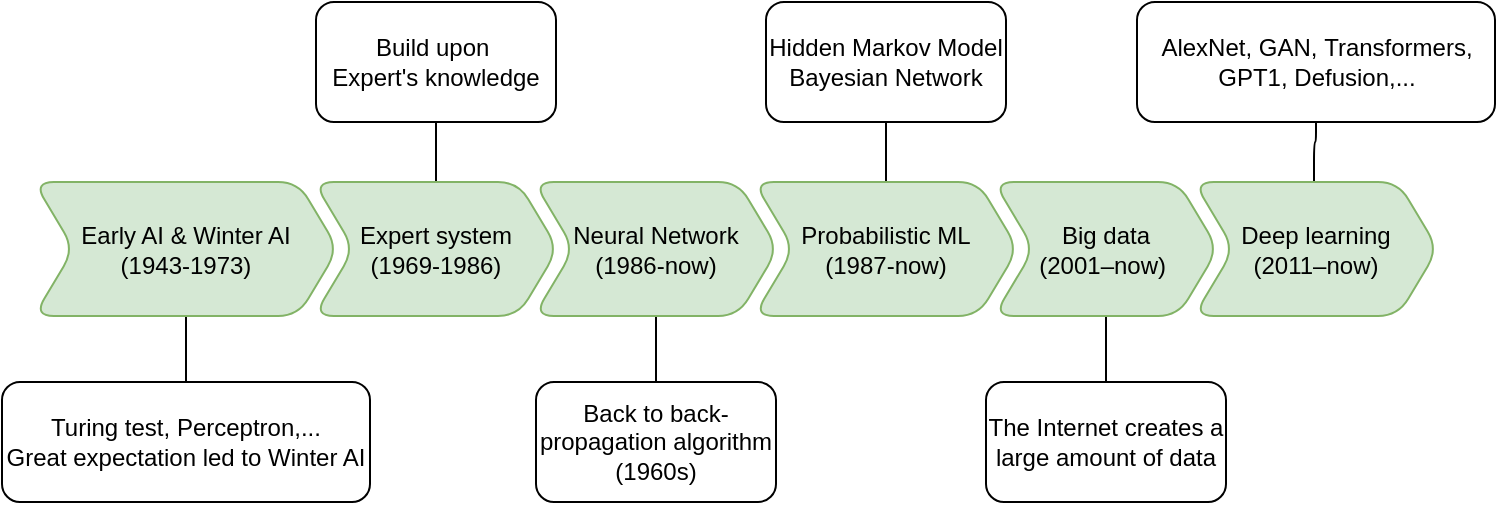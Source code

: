 <mxfile version="28.1.2" pages="3">
  <diagram name="Page-1" id="8E0XkUJTqXcnVlmIgSEa">
    <mxGraphModel dx="1167" dy="743" grid="1" gridSize="10" guides="1" tooltips="1" connect="1" arrows="1" fold="1" page="1" pageScale="1" pageWidth="850" pageHeight="1100" math="0" shadow="0">
      <root>
        <mxCell id="0" />
        <mxCell id="1" parent="0" />
        <mxCell id="qNJtiLvO4EvaZpRT1XBX-31" value="" style="edgeStyle=orthogonalEdgeStyle;rounded=0;orthogonalLoop=1;jettySize=auto;html=1;curved=0;endArrow=none;endFill=0;" parent="1" source="qNJtiLvO4EvaZpRT1XBX-3" target="qNJtiLvO4EvaZpRT1XBX-30" edge="1">
          <mxGeometry relative="1" as="geometry" />
        </mxCell>
        <mxCell id="qNJtiLvO4EvaZpRT1XBX-3" value="Early AI &amp;amp; Winter AI&lt;div&gt;(1943-1973)&lt;/div&gt;" style="shape=step;perimeter=stepPerimeter;fixedSize=1;points=[];whiteSpace=wrap;html=1;fillColor=#d5e8d4;strokeColor=#82b366;rounded=1;" parent="1" vertex="1">
          <mxGeometry x="60" y="420" width="152" height="67" as="geometry" />
        </mxCell>
        <mxCell id="qNJtiLvO4EvaZpRT1XBX-35" value="" style="edgeStyle=orthogonalEdgeStyle;rounded=1;orthogonalLoop=1;jettySize=auto;html=1;endArrow=none;endFill=0;" parent="1" source="qNJtiLvO4EvaZpRT1XBX-5" target="qNJtiLvO4EvaZpRT1XBX-34" edge="1">
          <mxGeometry relative="1" as="geometry" />
        </mxCell>
        <mxCell id="qNJtiLvO4EvaZpRT1XBX-5" value="Expert system&lt;div&gt;(1969-1986)&lt;/div&gt;" style="shape=step;perimeter=stepPerimeter;fixedSize=1;points=[];whiteSpace=wrap;html=1;fillColor=#d5e8d4;strokeColor=#82b366;rounded=1;" parent="1" vertex="1">
          <mxGeometry x="200" y="420" width="122" height="67" as="geometry" />
        </mxCell>
        <mxCell id="qNJtiLvO4EvaZpRT1XBX-37" value="" style="edgeStyle=orthogonalEdgeStyle;rounded=1;orthogonalLoop=1;jettySize=auto;html=1;endArrow=none;endFill=0;" parent="1" source="qNJtiLvO4EvaZpRT1XBX-14" target="qNJtiLvO4EvaZpRT1XBX-36" edge="1">
          <mxGeometry relative="1" as="geometry" />
        </mxCell>
        <mxCell id="qNJtiLvO4EvaZpRT1XBX-14" value="Neural Network&lt;div&gt;(1986-now)&lt;/div&gt;" style="shape=step;perimeter=stepPerimeter;fixedSize=1;points=[];whiteSpace=wrap;html=1;fillColor=#d5e8d4;strokeColor=#82b366;rounded=1;" parent="1" vertex="1">
          <mxGeometry x="310" y="420" width="122" height="67" as="geometry" />
        </mxCell>
        <mxCell id="qNJtiLvO4EvaZpRT1XBX-39" value="" style="edgeStyle=orthogonalEdgeStyle;rounded=1;orthogonalLoop=1;jettySize=auto;html=1;endArrow=none;endFill=0;" parent="1" source="qNJtiLvO4EvaZpRT1XBX-15" target="qNJtiLvO4EvaZpRT1XBX-38" edge="1">
          <mxGeometry relative="1" as="geometry" />
        </mxCell>
        <mxCell id="qNJtiLvO4EvaZpRT1XBX-15" value="Probabilistic ML&lt;div&gt;(1987-now)&lt;/div&gt;" style="shape=step;perimeter=stepPerimeter;fixedSize=1;points=[];whiteSpace=wrap;html=1;fillColor=#d5e8d4;strokeColor=#82b366;rounded=1;" parent="1" vertex="1">
          <mxGeometry x="420" y="420" width="132" height="67" as="geometry" />
        </mxCell>
        <mxCell id="qNJtiLvO4EvaZpRT1XBX-41" value="" style="edgeStyle=orthogonalEdgeStyle;rounded=1;orthogonalLoop=1;jettySize=auto;html=1;endArrow=none;endFill=0;" parent="1" source="qNJtiLvO4EvaZpRT1XBX-16" target="qNJtiLvO4EvaZpRT1XBX-40" edge="1">
          <mxGeometry relative="1" as="geometry" />
        </mxCell>
        <mxCell id="qNJtiLvO4EvaZpRT1XBX-16" value="Big data&lt;div&gt;(2001–now)&amp;nbsp;&lt;/div&gt;" style="shape=step;perimeter=stepPerimeter;fixedSize=1;points=[];whiteSpace=wrap;html=1;fillColor=#d5e8d4;strokeColor=#82b366;rounded=1;" parent="1" vertex="1">
          <mxGeometry x="540" y="420" width="112" height="67" as="geometry" />
        </mxCell>
        <mxCell id="qNJtiLvO4EvaZpRT1XBX-43" value="" style="edgeStyle=orthogonalEdgeStyle;rounded=1;orthogonalLoop=1;jettySize=auto;html=1;endArrow=none;endFill=0;" parent="1" source="qNJtiLvO4EvaZpRT1XBX-17" target="qNJtiLvO4EvaZpRT1XBX-42" edge="1">
          <mxGeometry relative="1" as="geometry">
            <Array as="points">
              <mxPoint x="700" y="400" />
              <mxPoint x="701" y="400" />
            </Array>
          </mxGeometry>
        </mxCell>
        <mxCell id="qNJtiLvO4EvaZpRT1XBX-17" value="&amp;nbsp;Deep learning&amp;nbsp;&lt;div&gt;(2011–now)&lt;/div&gt;" style="shape=step;perimeter=stepPerimeter;fixedSize=1;points=[];whiteSpace=wrap;html=1;fillColor=#d5e8d4;strokeColor=#82b366;rounded=1;" parent="1" vertex="1">
          <mxGeometry x="640" y="420" width="122" height="67" as="geometry" />
        </mxCell>
        <mxCell id="qNJtiLvO4EvaZpRT1XBX-30" value="&lt;div&gt;Turing test,&amp;nbsp;&lt;span style=&quot;background-color: transparent; color: light-dark(rgb(0, 0, 0), rgb(255, 255, 255));&quot;&gt;Perceptron,...&lt;/span&gt;&lt;/div&gt;&lt;div&gt;&lt;span style=&quot;background-color: transparent; color: light-dark(rgb(0, 0, 0), rgb(255, 255, 255));&quot;&gt;Great expectation led to Winter AI&lt;/span&gt;&lt;/div&gt;" style="whiteSpace=wrap;html=1;rounded=1;" parent="1" vertex="1">
          <mxGeometry x="44" y="520" width="184" height="60" as="geometry" />
        </mxCell>
        <mxCell id="qNJtiLvO4EvaZpRT1XBX-34" value="Build upon&amp;nbsp;&lt;div&gt;Expert&#39;s knowledge&lt;/div&gt;" style="whiteSpace=wrap;html=1;rounded=1;" parent="1" vertex="1">
          <mxGeometry x="201" y="330" width="120" height="60" as="geometry" />
        </mxCell>
        <mxCell id="qNJtiLvO4EvaZpRT1XBX-36" value="Back to back-propagation algorithm (1960s)" style="whiteSpace=wrap;html=1;rounded=1;" parent="1" vertex="1">
          <mxGeometry x="311" y="520" width="120" height="60" as="geometry" />
        </mxCell>
        <mxCell id="qNJtiLvO4EvaZpRT1XBX-38" value="Hidden Markov Model&lt;div&gt;Bayesian Network&lt;/div&gt;" style="whiteSpace=wrap;html=1;rounded=1;" parent="1" vertex="1">
          <mxGeometry x="426" y="330" width="120" height="60" as="geometry" />
        </mxCell>
        <mxCell id="qNJtiLvO4EvaZpRT1XBX-40" value="The Internet creates a large amount of data" style="whiteSpace=wrap;html=1;rounded=1;" parent="1" vertex="1">
          <mxGeometry x="536" y="520" width="120" height="60" as="geometry" />
        </mxCell>
        <mxCell id="qNJtiLvO4EvaZpRT1XBX-42" value="AlexNet,&amp;nbsp;&lt;span style=&quot;background-color: transparent; color: light-dark(rgb(0, 0, 0), rgb(255, 255, 255));&quot;&gt;GAN,&amp;nbsp;&lt;/span&gt;&lt;span style=&quot;background-color: transparent; color: light-dark(rgb(0, 0, 0), rgb(255, 255, 255));&quot;&gt;Transformers, GPT1, Defusion,...&lt;/span&gt;" style="whiteSpace=wrap;html=1;rounded=1;" parent="1" vertex="1">
          <mxGeometry x="611.5" y="330" width="179" height="60" as="geometry" />
        </mxCell>
      </root>
    </mxGraphModel>
  </diagram>
  <diagram id="Psl_jdwwNV06PYkTdwQ9" name="Page-2">
    <mxGraphModel dx="213" dy="764" grid="1" gridSize="10" guides="1" tooltips="1" connect="1" arrows="1" fold="1" page="1" pageScale="1" pageWidth="850" pageHeight="1100" math="0" shadow="0">
      <root>
        <mxCell id="0" />
        <mxCell id="1" parent="0" />
        <mxCell id="E8Lp3QIgwahpVYRvSAaA-1" value="" style="swimlane;childLayout=stackLayout;horizontal=1;fillColor=none;horizontalStack=1;resizeParent=1;resizeParentMax=0;resizeLast=0;collapsible=0;strokeColor=none;stackBorder=10;stackSpacing=-12;resizable=1;align=center;points=[];whiteSpace=wrap;html=1;rounded=1;" parent="1" vertex="1">
          <mxGeometry x="40" y="495" width="722" height="110" as="geometry" />
        </mxCell>
        <mxCell id="E8Lp3QIgwahpVYRvSAaA-2" value="Early AI &amp;amp; Winter AI&lt;div&gt;(1943-1973)&lt;/div&gt;" style="shape=step;perimeter=stepPerimeter;fixedSize=1;points=[];whiteSpace=wrap;html=1;fillColor=#d5e8d4;strokeColor=#82b366;rounded=1;" parent="E8Lp3QIgwahpVYRvSAaA-1" vertex="1">
          <mxGeometry x="10" y="33" width="152" height="67" as="geometry" />
        </mxCell>
        <mxCell id="E8Lp3QIgwahpVYRvSAaA-3" value="Expert system&lt;div&gt;(1969-1986)&lt;/div&gt;" style="shape=step;perimeter=stepPerimeter;fixedSize=1;points=[];whiteSpace=wrap;html=1;fillColor=#d5e8d4;strokeColor=#82b366;rounded=1;" parent="E8Lp3QIgwahpVYRvSAaA-1" vertex="1">
          <mxGeometry x="150" y="33" width="122" height="67" as="geometry" />
        </mxCell>
        <mxCell id="E8Lp3QIgwahpVYRvSAaA-4" value="Neural Network&lt;div&gt;(1986-now)&lt;/div&gt;" style="shape=step;perimeter=stepPerimeter;fixedSize=1;points=[];whiteSpace=wrap;html=1;fillColor=#d5e8d4;strokeColor=#82b366;rounded=1;" parent="E8Lp3QIgwahpVYRvSAaA-1" vertex="1">
          <mxGeometry x="260" y="33" width="122" height="67" as="geometry" />
        </mxCell>
        <mxCell id="E8Lp3QIgwahpVYRvSAaA-5" value="Probabilistic ML&lt;div&gt;(1987-now)&lt;/div&gt;" style="shape=step;perimeter=stepPerimeter;fixedSize=1;points=[];whiteSpace=wrap;html=1;fillColor=#d5e8d4;strokeColor=#82b366;rounded=1;" parent="E8Lp3QIgwahpVYRvSAaA-1" vertex="1">
          <mxGeometry x="370" y="33" width="132" height="67" as="geometry" />
        </mxCell>
        <mxCell id="E8Lp3QIgwahpVYRvSAaA-6" value="Big data&lt;div&gt;(2001–now)&amp;nbsp;&lt;/div&gt;" style="shape=step;perimeter=stepPerimeter;fixedSize=1;points=[];whiteSpace=wrap;html=1;fillColor=#d5e8d4;strokeColor=#82b366;rounded=1;" parent="E8Lp3QIgwahpVYRvSAaA-1" vertex="1">
          <mxGeometry x="490" y="33" width="112" height="67" as="geometry" />
        </mxCell>
        <mxCell id="E8Lp3QIgwahpVYRvSAaA-7" value="&amp;nbsp;Deep learning&amp;nbsp;&lt;div&gt;(2011–now)&lt;/div&gt;" style="shape=step;perimeter=stepPerimeter;fixedSize=1;points=[];whiteSpace=wrap;html=1;fillColor=#d5e8d4;strokeColor=#82b366;rounded=1;" parent="E8Lp3QIgwahpVYRvSAaA-1" vertex="1">
          <mxGeometry x="590" y="33" width="122" height="67" as="geometry" />
        </mxCell>
        <mxCell id="fYaM2V620mT1Jz3TVYlS-1" value="AI Inception&lt;div&gt;(1943-1956)&lt;/div&gt;" style="shape=step;perimeter=stepPerimeter;fixedSize=1;points=[];whiteSpace=wrap;html=1;fillColor=#d5e8d4;strokeColor=#82b366;rounded=1;" parent="1" vertex="1">
          <mxGeometry x="430" y="413" width="120" height="67" as="geometry" />
        </mxCell>
        <mxCell id="fYaM2V620mT1Jz3TVYlS-2" value="Early enthusiasm&lt;div&gt;(1952-1969)&lt;/div&gt;" style="shape=step;perimeter=stepPerimeter;fixedSize=1;points=[];whiteSpace=wrap;html=1;fillColor=#d5e8d4;strokeColor=#82b366;rounded=1;" parent="1" vertex="1">
          <mxGeometry x="538" y="413" width="142" height="67" as="geometry" />
        </mxCell>
        <mxCell id="fYaM2V620mT1Jz3TVYlS-3" value="Winter of AI&amp;nbsp;&lt;div&gt;(1966-1973)&lt;/div&gt;" style="shape=step;perimeter=stepPerimeter;fixedSize=1;points=[];whiteSpace=wrap;html=1;fillColor=#d5e8d4;strokeColor=#82b366;rounded=1;" parent="1" vertex="1">
          <mxGeometry x="668" y="413" width="122" height="67" as="geometry" />
        </mxCell>
      </root>
    </mxGraphModel>
  </diagram>
  <diagram id="EOrVaagkd0vaPBIR2MMu" name="Page-3">
    <mxGraphModel dx="213" dy="764" grid="1" gridSize="10" guides="1" tooltips="1" connect="1" arrows="1" fold="1" page="1" pageScale="1" pageWidth="850" pageHeight="1100" math="0" shadow="0">
      <root>
        <mxCell id="0" />
        <mxCell id="1" parent="0" />
      </root>
    </mxGraphModel>
  </diagram>
</mxfile>
